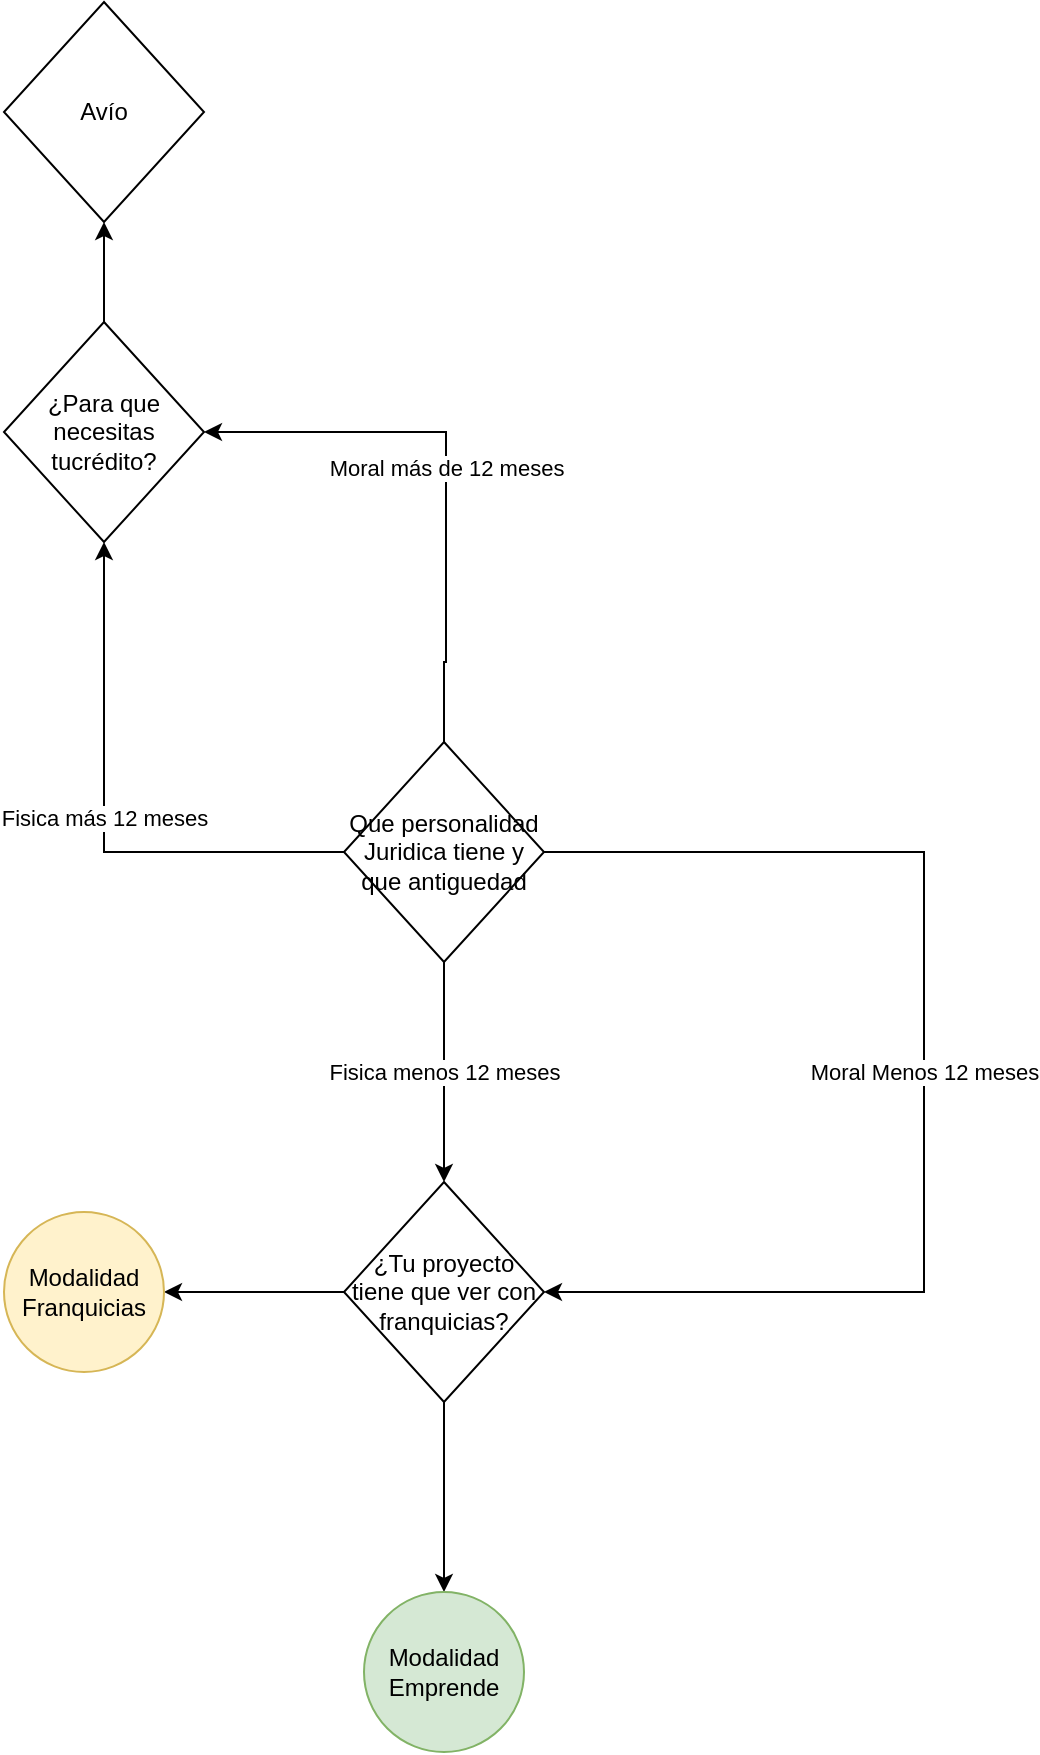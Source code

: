 <mxfile version="21.6.5" type="github">
  <diagram name="Página-1" id="JHJfn4mjrUaLfloTid5-">
    <mxGraphModel dx="1914" dy="2121" grid="1" gridSize="10" guides="1" tooltips="1" connect="1" arrows="1" fold="1" page="1" pageScale="1" pageWidth="850" pageHeight="1100" math="0" shadow="0">
      <root>
        <mxCell id="0" />
        <mxCell id="1" parent="0" />
        <mxCell id="EC1kwhelbDId_uSTZI2A-23" value="Moral más de 12 meses" style="edgeStyle=orthogonalEdgeStyle;rounded=0;orthogonalLoop=1;jettySize=auto;html=1;entryX=1;entryY=0.5;entryDx=0;entryDy=0;" edge="1" parent="1" source="EC1kwhelbDId_uSTZI2A-1" target="EC1kwhelbDId_uSTZI2A-28">
          <mxGeometry relative="1" as="geometry">
            <mxPoint x="440" y="210" as="targetPoint" />
            <Array as="points">
              <mxPoint x="440" y="250" />
              <mxPoint x="441" y="250" />
              <mxPoint x="441" y="135" />
            </Array>
          </mxGeometry>
        </mxCell>
        <mxCell id="EC1kwhelbDId_uSTZI2A-25" value="Moral Menos 12 meses" style="edgeStyle=orthogonalEdgeStyle;rounded=0;orthogonalLoop=1;jettySize=auto;html=1;entryX=1;entryY=0.5;entryDx=0;entryDy=0;" edge="1" parent="1" source="EC1kwhelbDId_uSTZI2A-1" target="EC1kwhelbDId_uSTZI2A-26">
          <mxGeometry relative="1" as="geometry">
            <mxPoint x="710" y="345" as="targetPoint" />
            <Array as="points">
              <mxPoint x="680" y="345" />
              <mxPoint x="680" y="565" />
            </Array>
          </mxGeometry>
        </mxCell>
        <mxCell id="EC1kwhelbDId_uSTZI2A-27" value="&lt;div&gt;Fisica menos 12 meses&lt;/div&gt;" style="edgeStyle=orthogonalEdgeStyle;rounded=0;orthogonalLoop=1;jettySize=auto;html=1;" edge="1" parent="1" source="EC1kwhelbDId_uSTZI2A-1" target="EC1kwhelbDId_uSTZI2A-26">
          <mxGeometry relative="1" as="geometry" />
        </mxCell>
        <mxCell id="EC1kwhelbDId_uSTZI2A-29" value="&lt;div&gt;Fisica más 12 meses&lt;/div&gt;" style="edgeStyle=orthogonalEdgeStyle;rounded=0;orthogonalLoop=1;jettySize=auto;html=1;" edge="1" parent="1" source="EC1kwhelbDId_uSTZI2A-1" target="EC1kwhelbDId_uSTZI2A-28">
          <mxGeometry relative="1" as="geometry" />
        </mxCell>
        <mxCell id="EC1kwhelbDId_uSTZI2A-1" value="Que personalidad Juridica tiene y que antiguedad" style="rhombus;whiteSpace=wrap;html=1;" vertex="1" parent="1">
          <mxGeometry x="390" y="290" width="100" height="110" as="geometry" />
        </mxCell>
        <mxCell id="EC1kwhelbDId_uSTZI2A-34" value="" style="edgeStyle=orthogonalEdgeStyle;rounded=0;orthogonalLoop=1;jettySize=auto;html=1;" edge="1" parent="1" source="EC1kwhelbDId_uSTZI2A-26" target="EC1kwhelbDId_uSTZI2A-33">
          <mxGeometry relative="1" as="geometry" />
        </mxCell>
        <mxCell id="EC1kwhelbDId_uSTZI2A-36" value="" style="edgeStyle=orthogonalEdgeStyle;rounded=0;orthogonalLoop=1;jettySize=auto;html=1;" edge="1" parent="1" source="EC1kwhelbDId_uSTZI2A-26" target="EC1kwhelbDId_uSTZI2A-35">
          <mxGeometry relative="1" as="geometry" />
        </mxCell>
        <mxCell id="EC1kwhelbDId_uSTZI2A-26" value="¿Tu proyecto tiene que ver con franquicias?" style="rhombus;whiteSpace=wrap;html=1;" vertex="1" parent="1">
          <mxGeometry x="390" y="510" width="100" height="110" as="geometry" />
        </mxCell>
        <mxCell id="EC1kwhelbDId_uSTZI2A-40" value="" style="edgeStyle=orthogonalEdgeStyle;rounded=0;orthogonalLoop=1;jettySize=auto;html=1;" edge="1" parent="1" source="EC1kwhelbDId_uSTZI2A-28" target="EC1kwhelbDId_uSTZI2A-39">
          <mxGeometry relative="1" as="geometry" />
        </mxCell>
        <mxCell id="EC1kwhelbDId_uSTZI2A-28" value="¿Para que necesitas tucrédito?" style="rhombus;whiteSpace=wrap;html=1;" vertex="1" parent="1">
          <mxGeometry x="220" y="80" width="100" height="110" as="geometry" />
        </mxCell>
        <mxCell id="EC1kwhelbDId_uSTZI2A-33" value="Modalidad Emprende" style="ellipse;whiteSpace=wrap;html=1;fillColor=#d5e8d4;strokeColor=#82b366;" vertex="1" parent="1">
          <mxGeometry x="400" y="715" width="80" height="80" as="geometry" />
        </mxCell>
        <mxCell id="EC1kwhelbDId_uSTZI2A-35" value="Modalidad Franquicias" style="ellipse;whiteSpace=wrap;html=1;fillColor=#fff2cc;strokeColor=#d6b656;" vertex="1" parent="1">
          <mxGeometry x="220" y="525" width="80" height="80" as="geometry" />
        </mxCell>
        <mxCell id="EC1kwhelbDId_uSTZI2A-39" value="Avío" style="rhombus;whiteSpace=wrap;html=1;" vertex="1" parent="1">
          <mxGeometry x="220" y="-80" width="100" height="110" as="geometry" />
        </mxCell>
      </root>
    </mxGraphModel>
  </diagram>
</mxfile>
